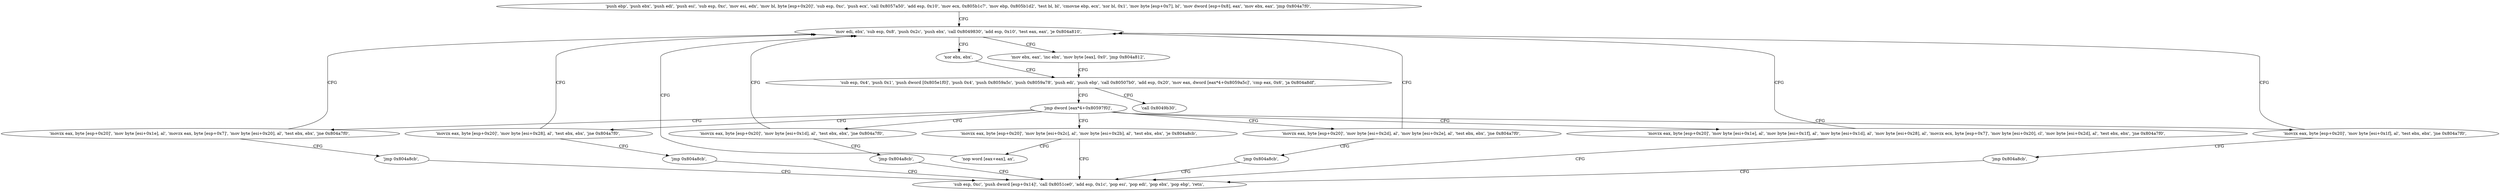 digraph "func" {
"134522784" [label = "'push ebp', 'push ebx', 'push edi', 'push esi', 'sub esp, 0xc', 'mov esi, edx', 'mov bl, byte [esp+0x20]', 'sub esp, 0xc', 'push ecx', 'call 0x8057a50', 'add esp, 0x10', 'mov ecx, 0x805b1c7', 'mov ebp, 0x805b1d2', 'test bl, bl', 'cmovne ebp, ecx', 'xor bl, 0x1', 'mov byte [esp+0x7], bl', 'mov dword [esp+0x8], eax', 'mov ebx, eax', 'jmp 0x804a7f0', " ]
"134522864" [label = "'mov edi, ebx', 'sub esp, 0x8', 'push 0x2c', 'push ebx', 'call 0x8049830', 'add esp, 0x10', 'test eax, eax', 'je 0x804a810', " ]
"134522896" [label = "'xor ebx, ebx', " ]
"134522884" [label = "'mov ebx, eax', 'inc ebx', 'mov byte [eax], 0x0', 'jmp 0x804a812', " ]
"134522898" [label = "'sub esp, 0x4', 'push 0x1', 'push dword [0x805e1f0]', 'push 0x4', 'push 0x8059a5c', 'push 0x8059a78', 'push edi', 'push ebp', 'call 0x80507b0', 'add esp, 0x20', 'mov eax, dword [eax*4+0x8059a5c]', 'cmp eax, 0x6', 'ja 0x804a8df', " ]
"134523103" [label = "'call 0x8049b30', " ]
"134522947" [label = "'jmp dword [eax*4+0x80597f0]', " ]
"134522839" [label = "'movzx eax, byte [esp+0x20]', 'mov byte [esi+0x2c], al', 'mov byte [esi+0x2b], al', 'test ebx, ebx', 'je 0x804a8cb', " ]
"134522954" [label = "'movzx eax, byte [esp+0x20]', 'mov byte [esi+0x1e], al', 'movzx eax, byte [esp+0x7]', 'mov byte [esi+0x20], al', 'test ebx, ebx', 'jne 0x804a7f0', " ]
"134522976" [label = "'movzx eax, byte [esp+0x20]', 'mov byte [esi+0x1d], al', 'test ebx, ebx', 'jne 0x804a7f0', " ]
"134522990" [label = "'movzx eax, byte [esp+0x20]', 'mov byte [esi+0x28], al', 'test ebx, ebx', 'jne 0x804a7f0', " ]
"134523008" [label = "'movzx eax, byte [esp+0x20]', 'mov byte [esi+0x1f], al', 'test ebx, ebx', 'jne 0x804a7f0', " ]
"134523026" [label = "'movzx eax, byte [esp+0x20]', 'mov byte [esi+0x2d], al', 'mov byte [esi+0x2e], al', 'test ebx, ebx', 'jne 0x804a7f0', " ]
"134523047" [label = "'movzx eax, byte [esp+0x20]', 'mov byte [esi+0x1e], al', 'mov byte [esi+0x1f], al', 'mov byte [esi+0x1d], al', 'mov byte [esi+0x28], al', 'movzx ecx, byte [esp+0x7]', 'mov byte [esi+0x20], cl', 'mov byte [esi+0x2d], al', 'test ebx, ebx', 'jne 0x804a7f0', " ]
"134523083" [label = "'sub esp, 0xc', 'push dword [esp+0x14]', 'call 0x8051ce0', 'add esp, 0x1c', 'pop esi', 'pop edi', 'pop ebx', 'pop ebp', 'retn', " ]
"134522858" [label = "'nop word [eax+eax], ax', " ]
"134522974" [label = "'jmp 0x804a8cb', " ]
"134522988" [label = "'jmp 0x804a8cb', " ]
"134523006" [label = "'jmp 0x804a8cb', " ]
"134523024" [label = "'jmp 0x804a8cb', " ]
"134523045" [label = "'jmp 0x804a8cb', " ]
"134522784" -> "134522864" [ label = "CFG" ]
"134522864" -> "134522896" [ label = "CFG" ]
"134522864" -> "134522884" [ label = "CFG" ]
"134522896" -> "134522898" [ label = "CFG" ]
"134522884" -> "134522898" [ label = "CFG" ]
"134522898" -> "134523103" [ label = "CFG" ]
"134522898" -> "134522947" [ label = "CFG" ]
"134522947" -> "134522839" [ label = "CFG" ]
"134522947" -> "134522954" [ label = "CFG" ]
"134522947" -> "134522976" [ label = "CFG" ]
"134522947" -> "134522990" [ label = "CFG" ]
"134522947" -> "134523008" [ label = "CFG" ]
"134522947" -> "134523026" [ label = "CFG" ]
"134522947" -> "134523047" [ label = "CFG" ]
"134522839" -> "134523083" [ label = "CFG" ]
"134522839" -> "134522858" [ label = "CFG" ]
"134522954" -> "134522864" [ label = "CFG" ]
"134522954" -> "134522974" [ label = "CFG" ]
"134522976" -> "134522864" [ label = "CFG" ]
"134522976" -> "134522988" [ label = "CFG" ]
"134522990" -> "134522864" [ label = "CFG" ]
"134522990" -> "134523006" [ label = "CFG" ]
"134523008" -> "134522864" [ label = "CFG" ]
"134523008" -> "134523024" [ label = "CFG" ]
"134523026" -> "134522864" [ label = "CFG" ]
"134523026" -> "134523045" [ label = "CFG" ]
"134523047" -> "134522864" [ label = "CFG" ]
"134523047" -> "134523083" [ label = "CFG" ]
"134522858" -> "134522864" [ label = "CFG" ]
"134522974" -> "134523083" [ label = "CFG" ]
"134522988" -> "134523083" [ label = "CFG" ]
"134523006" -> "134523083" [ label = "CFG" ]
"134523024" -> "134523083" [ label = "CFG" ]
"134523045" -> "134523083" [ label = "CFG" ]
}
